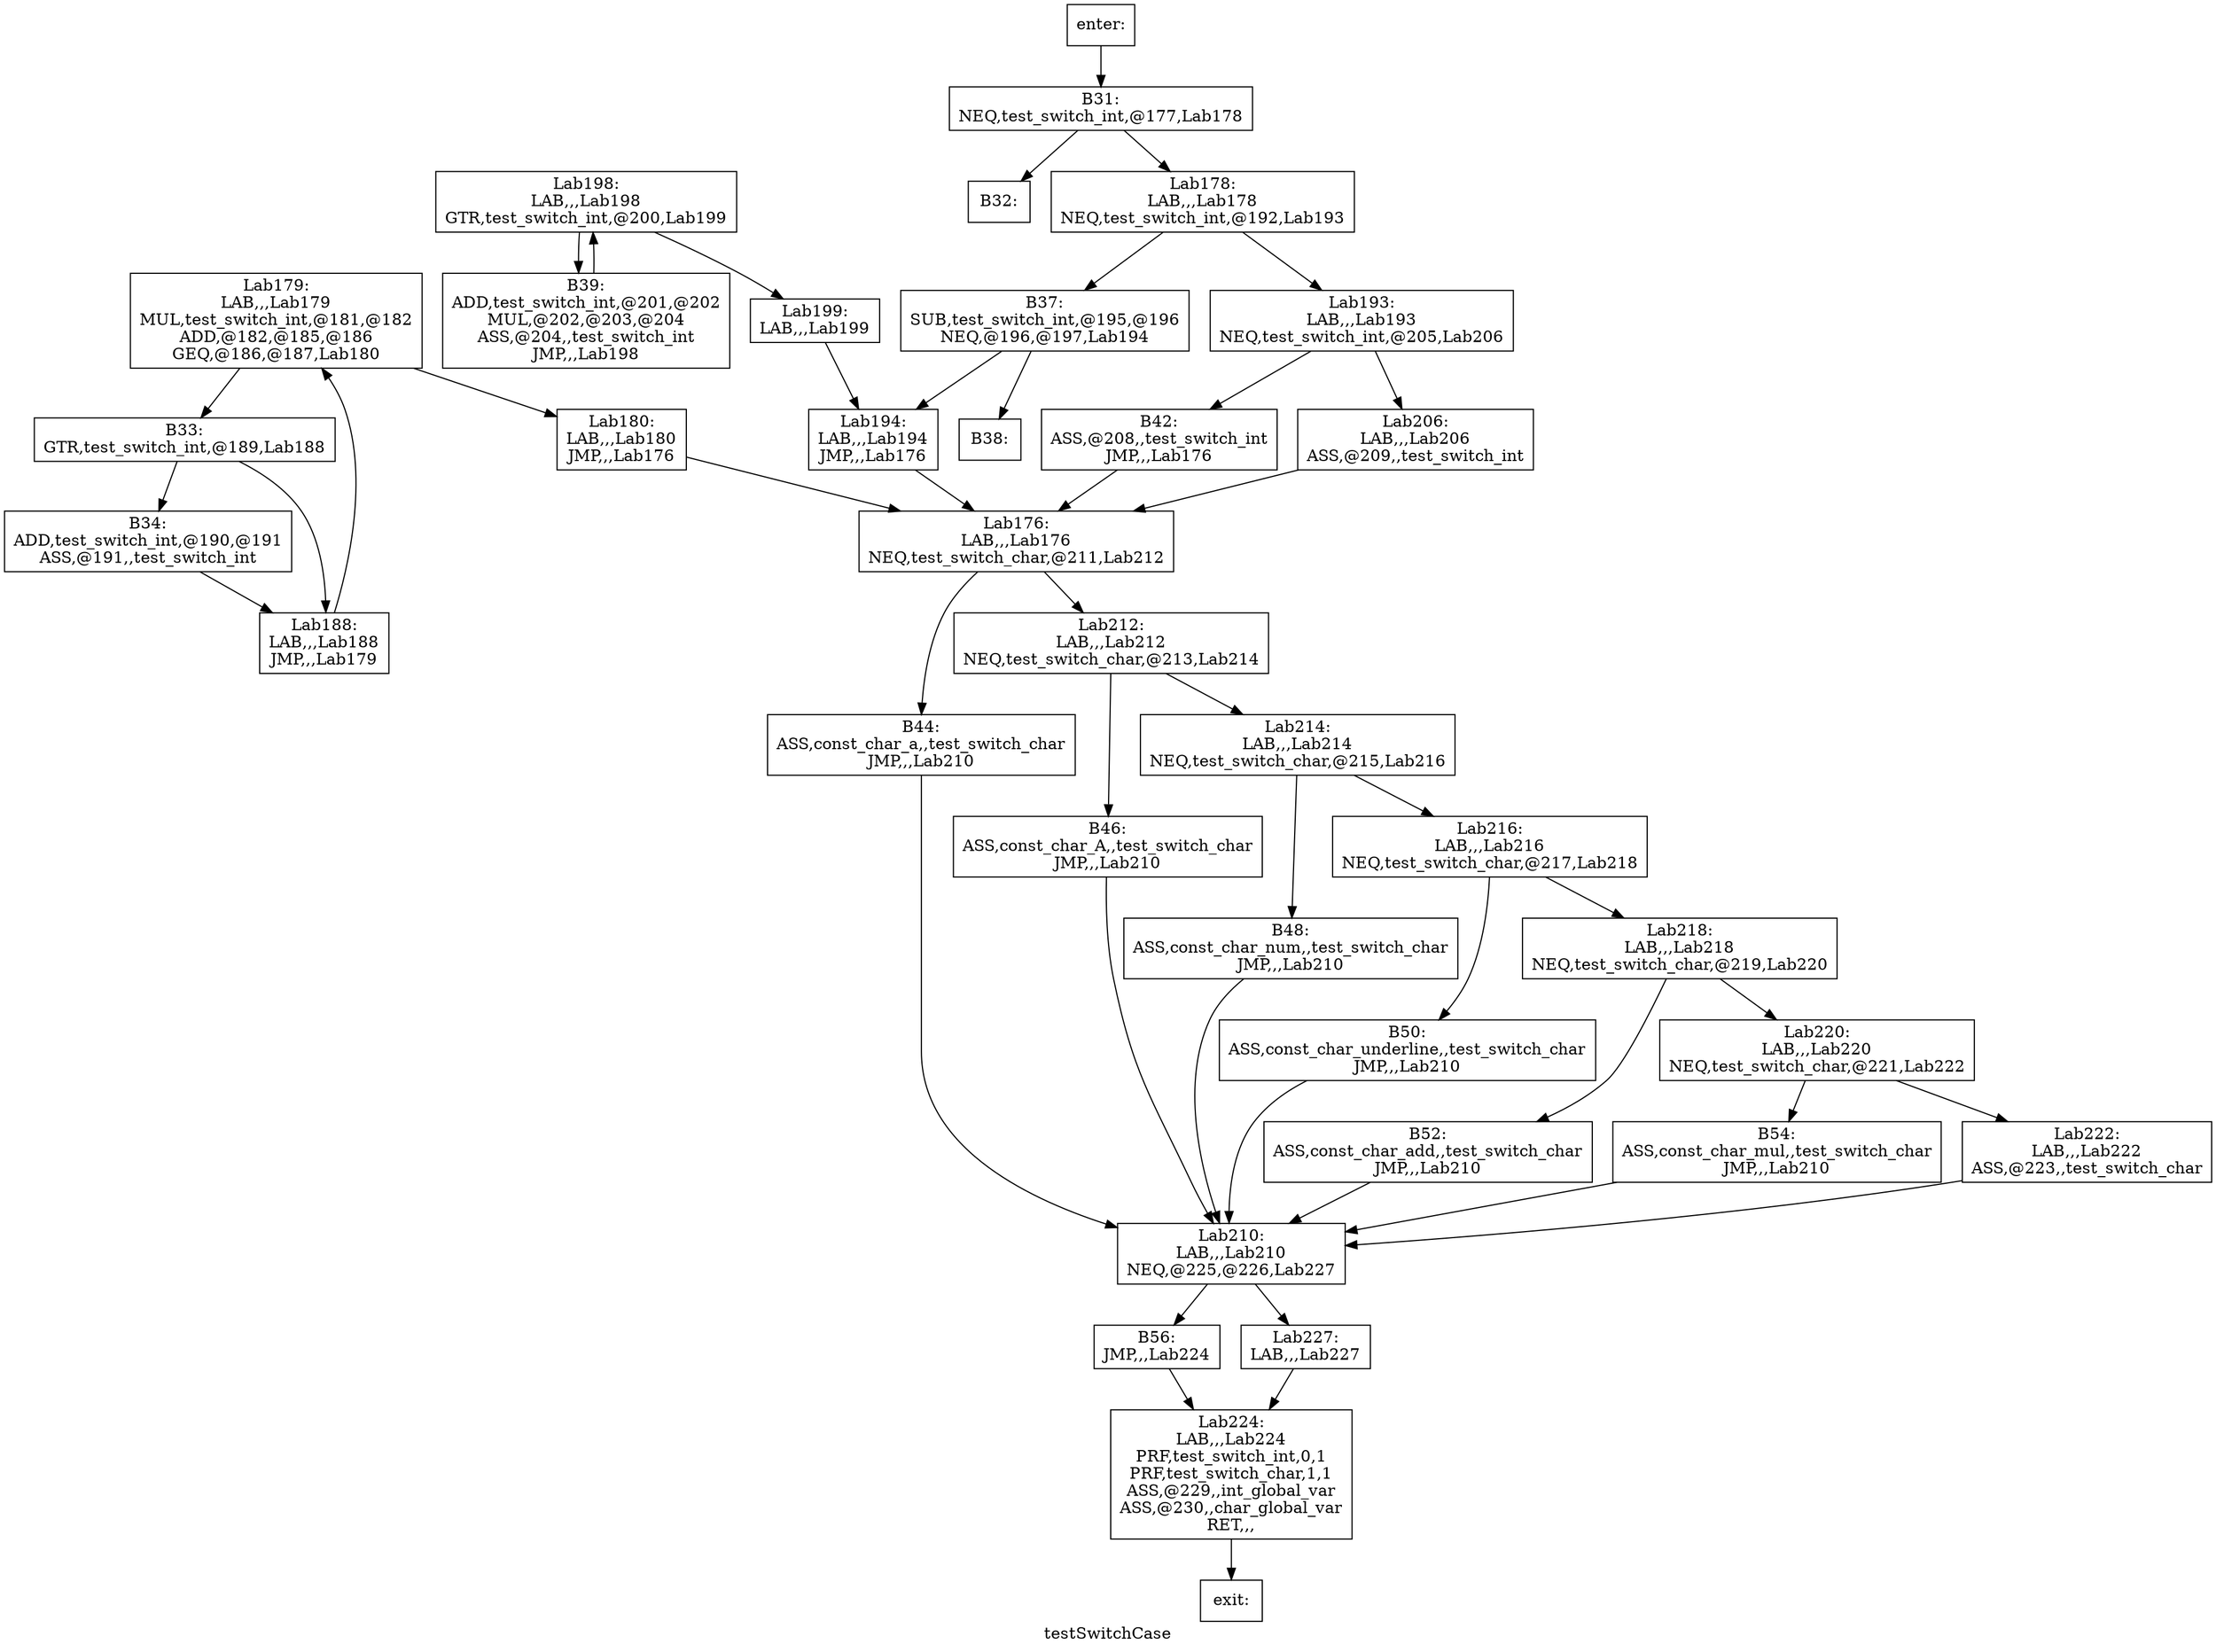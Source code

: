 digraph testSwitchCase{
label =testSwitchCase
B31[label="B31:\nNEQ,test_switch_int,@177,Lab178\n" shape=box]
B32[label="B32:\n" shape=box]
B33[label="B33:\nGTR,test_switch_int,@189,Lab188\n" shape=box]
B34[label="B34:\nADD,test_switch_int,@190,@191\nASS,@191,,test_switch_int\n" shape=box]
B37[label="B37:\nSUB,test_switch_int,@195,@196\nNEQ,@196,@197,Lab194\n" shape=box]
B38[label="B38:\n" shape=box]
B39[label="B39:\nADD,test_switch_int,@201,@202\nMUL,@202,@203,@204\nASS,@204,,test_switch_int\nJMP,,,Lab198\n" shape=box]
B42[label="B42:\nASS,@208,,test_switch_int\nJMP,,,Lab176\n" shape=box]
B44[label="B44:\nASS,const_char_a,,test_switch_char\nJMP,,,Lab210\n" shape=box]
B46[label="B46:\nASS,const_char_A,,test_switch_char\nJMP,,,Lab210\n" shape=box]
B48[label="B48:\nASS,const_char_num,,test_switch_char\nJMP,,,Lab210\n" shape=box]
B50[label="B50:\nASS,const_char_underline,,test_switch_char\nJMP,,,Lab210\n" shape=box]
B52[label="B52:\nASS,const_char_add,,test_switch_char\nJMP,,,Lab210\n" shape=box]
B54[label="B54:\nASS,const_char_mul,,test_switch_char\nJMP,,,Lab210\n" shape=box]
B56[label="B56:\nJMP,,,Lab224\n" shape=box]
Lab176[label="Lab176:\nLAB,,,Lab176\nNEQ,test_switch_char,@211,Lab212\n" shape=box]
Lab178[label="Lab178:\nLAB,,,Lab178\nNEQ,test_switch_int,@192,Lab193\n" shape=box]
Lab179[label="Lab179:\nLAB,,,Lab179\nMUL,test_switch_int,@181,@182\nADD,@182,@185,@186\nGEQ,@186,@187,Lab180\n" shape=box]
Lab180[label="Lab180:\nLAB,,,Lab180\nJMP,,,Lab176\n" shape=box]
Lab188[label="Lab188:\nLAB,,,Lab188\nJMP,,,Lab179\n" shape=box]
Lab193[label="Lab193:\nLAB,,,Lab193\nNEQ,test_switch_int,@205,Lab206\n" shape=box]
Lab194[label="Lab194:\nLAB,,,Lab194\nJMP,,,Lab176\n" shape=box]
Lab198[label="Lab198:\nLAB,,,Lab198\nGTR,test_switch_int,@200,Lab199\n" shape=box]
Lab199[label="Lab199:\nLAB,,,Lab199\n" shape=box]
Lab206[label="Lab206:\nLAB,,,Lab206\nASS,@209,,test_switch_int\n" shape=box]
Lab210[label="Lab210:\nLAB,,,Lab210\nNEQ,@225,@226,Lab227\n" shape=box]
Lab212[label="Lab212:\nLAB,,,Lab212\nNEQ,test_switch_char,@213,Lab214\n" shape=box]
Lab214[label="Lab214:\nLAB,,,Lab214\nNEQ,test_switch_char,@215,Lab216\n" shape=box]
Lab216[label="Lab216:\nLAB,,,Lab216\nNEQ,test_switch_char,@217,Lab218\n" shape=box]
Lab218[label="Lab218:\nLAB,,,Lab218\nNEQ,test_switch_char,@219,Lab220\n" shape=box]
Lab220[label="Lab220:\nLAB,,,Lab220\nNEQ,test_switch_char,@221,Lab222\n" shape=box]
Lab222[label="Lab222:\nLAB,,,Lab222\nASS,@223,,test_switch_char\n" shape=box]
Lab224[label="Lab224:\nLAB,,,Lab224\nPRF,test_switch_int,0,1\nPRF,test_switch_char,1,1\nASS,@229,,int_global_var\nASS,@230,,char_global_var\nRET,,,\n" shape=box]
Lab227[label="Lab227:\nLAB,,,Lab227\n" shape=box]
enter[label="enter:\n" shape=box]
exit[label="exit:\n" shape=box]
B31->B32
B31->Lab178
B33->B34
B33->Lab188
B34->Lab188
B37->B38
B37->Lab194
B39->Lab198
B42->Lab176
B44->Lab210
B46->Lab210
B48->Lab210
B50->Lab210
B52->Lab210
B54->Lab210
B56->Lab224
Lab176->B44
Lab176->Lab212
Lab178->B37
Lab178->Lab193
Lab179->B33
Lab179->Lab180
Lab180->Lab176
Lab188->Lab179
Lab193->B42
Lab193->Lab206
Lab194->Lab176
Lab198->B39
Lab198->Lab199
Lab199->Lab194
Lab206->Lab176
Lab210->B56
Lab210->Lab227
Lab212->B46
Lab212->Lab214
Lab214->B48
Lab214->Lab216
Lab216->B50
Lab216->Lab218
Lab218->B52
Lab218->Lab220
Lab220->B54
Lab220->Lab222
Lab222->Lab210
Lab224->exit
Lab227->Lab224
enter->B31
}
